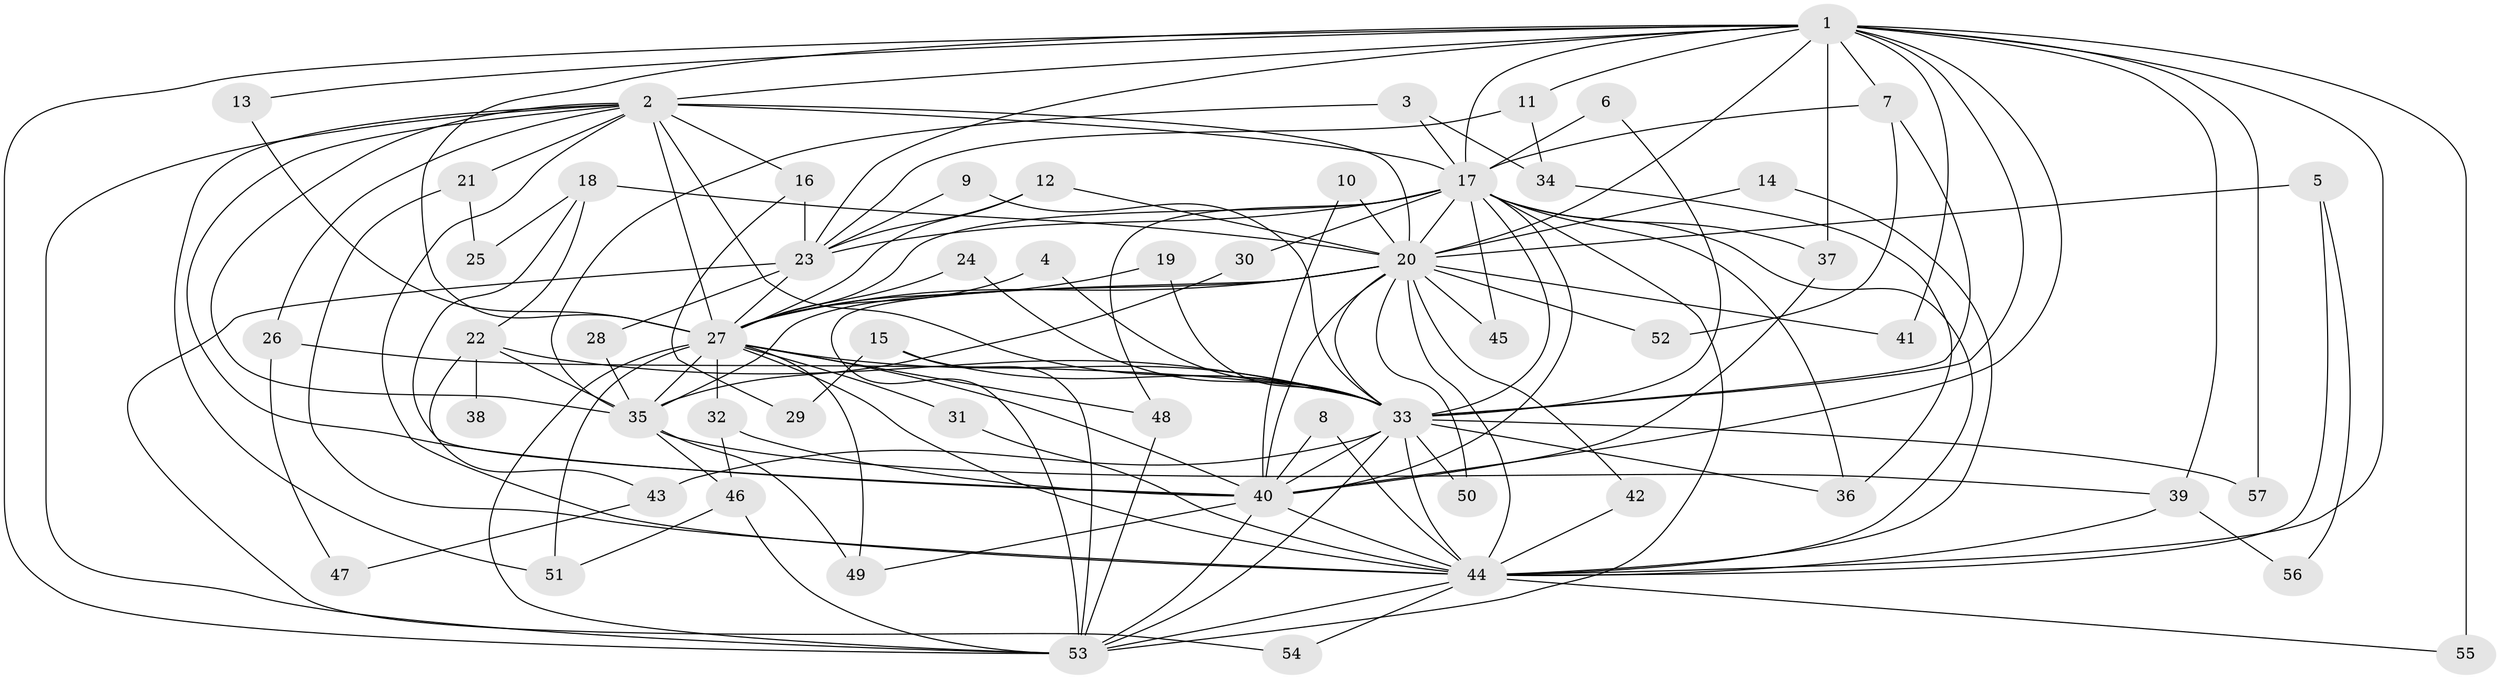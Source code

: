 // original degree distribution, {22: 0.012345679012345678, 17: 0.024691358024691357, 12: 0.012345679012345678, 24: 0.024691358024691357, 16: 0.012345679012345678, 13: 0.012345679012345678, 20: 0.024691358024691357, 4: 0.06172839506172839, 10: 0.012345679012345678, 9: 0.012345679012345678, 3: 0.18518518518518517, 5: 0.012345679012345678, 6: 0.012345679012345678, 2: 0.5802469135802469}
// Generated by graph-tools (version 1.1) at 2025/36/03/04/25 23:36:18]
// undirected, 57 vertices, 143 edges
graph export_dot {
  node [color=gray90,style=filled];
  1;
  2;
  3;
  4;
  5;
  6;
  7;
  8;
  9;
  10;
  11;
  12;
  13;
  14;
  15;
  16;
  17;
  18;
  19;
  20;
  21;
  22;
  23;
  24;
  25;
  26;
  27;
  28;
  29;
  30;
  31;
  32;
  33;
  34;
  35;
  36;
  37;
  38;
  39;
  40;
  41;
  42;
  43;
  44;
  45;
  46;
  47;
  48;
  49;
  50;
  51;
  52;
  53;
  54;
  55;
  56;
  57;
  1 -- 2 [weight=2.0];
  1 -- 7 [weight=1.0];
  1 -- 11 [weight=1.0];
  1 -- 13 [weight=1.0];
  1 -- 17 [weight=2.0];
  1 -- 20 [weight=2.0];
  1 -- 23 [weight=1.0];
  1 -- 27 [weight=2.0];
  1 -- 33 [weight=2.0];
  1 -- 37 [weight=1.0];
  1 -- 39 [weight=1.0];
  1 -- 40 [weight=2.0];
  1 -- 41 [weight=1.0];
  1 -- 44 [weight=3.0];
  1 -- 53 [weight=2.0];
  1 -- 55 [weight=2.0];
  1 -- 57 [weight=1.0];
  2 -- 16 [weight=1.0];
  2 -- 17 [weight=1.0];
  2 -- 20 [weight=2.0];
  2 -- 21 [weight=1.0];
  2 -- 26 [weight=1.0];
  2 -- 27 [weight=2.0];
  2 -- 33 [weight=2.0];
  2 -- 35 [weight=1.0];
  2 -- 40 [weight=1.0];
  2 -- 44 [weight=1.0];
  2 -- 51 [weight=1.0];
  2 -- 53 [weight=1.0];
  3 -- 17 [weight=1.0];
  3 -- 34 [weight=1.0];
  3 -- 35 [weight=1.0];
  4 -- 27 [weight=1.0];
  4 -- 33 [weight=1.0];
  5 -- 20 [weight=1.0];
  5 -- 44 [weight=1.0];
  5 -- 56 [weight=1.0];
  6 -- 17 [weight=1.0];
  6 -- 33 [weight=1.0];
  7 -- 17 [weight=1.0];
  7 -- 33 [weight=1.0];
  7 -- 52 [weight=1.0];
  8 -- 40 [weight=1.0];
  8 -- 44 [weight=1.0];
  9 -- 23 [weight=1.0];
  9 -- 33 [weight=1.0];
  10 -- 20 [weight=1.0];
  10 -- 40 [weight=1.0];
  11 -- 23 [weight=1.0];
  11 -- 34 [weight=1.0];
  12 -- 20 [weight=1.0];
  12 -- 23 [weight=1.0];
  12 -- 27 [weight=1.0];
  13 -- 27 [weight=1.0];
  14 -- 20 [weight=1.0];
  14 -- 44 [weight=1.0];
  15 -- 29 [weight=1.0];
  15 -- 33 [weight=1.0];
  15 -- 53 [weight=1.0];
  16 -- 23 [weight=1.0];
  16 -- 29 [weight=1.0];
  17 -- 20 [weight=1.0];
  17 -- 23 [weight=1.0];
  17 -- 27 [weight=2.0];
  17 -- 30 [weight=1.0];
  17 -- 33 [weight=1.0];
  17 -- 36 [weight=2.0];
  17 -- 37 [weight=1.0];
  17 -- 40 [weight=1.0];
  17 -- 44 [weight=1.0];
  17 -- 45 [weight=1.0];
  17 -- 48 [weight=1.0];
  17 -- 53 [weight=1.0];
  18 -- 20 [weight=2.0];
  18 -- 22 [weight=1.0];
  18 -- 25 [weight=1.0];
  18 -- 40 [weight=1.0];
  19 -- 27 [weight=1.0];
  19 -- 33 [weight=1.0];
  20 -- 27 [weight=1.0];
  20 -- 33 [weight=1.0];
  20 -- 35 [weight=1.0];
  20 -- 40 [weight=1.0];
  20 -- 41 [weight=1.0];
  20 -- 42 [weight=1.0];
  20 -- 44 [weight=1.0];
  20 -- 45 [weight=1.0];
  20 -- 50 [weight=1.0];
  20 -- 52 [weight=1.0];
  20 -- 53 [weight=1.0];
  21 -- 25 [weight=1.0];
  21 -- 44 [weight=1.0];
  22 -- 33 [weight=1.0];
  22 -- 35 [weight=1.0];
  22 -- 38 [weight=1.0];
  22 -- 43 [weight=1.0];
  23 -- 27 [weight=1.0];
  23 -- 28 [weight=1.0];
  23 -- 54 [weight=1.0];
  24 -- 27 [weight=1.0];
  24 -- 33 [weight=1.0];
  26 -- 33 [weight=1.0];
  26 -- 47 [weight=1.0];
  27 -- 31 [weight=1.0];
  27 -- 32 [weight=2.0];
  27 -- 33 [weight=1.0];
  27 -- 35 [weight=1.0];
  27 -- 40 [weight=1.0];
  27 -- 44 [weight=1.0];
  27 -- 48 [weight=1.0];
  27 -- 49 [weight=1.0];
  27 -- 51 [weight=1.0];
  27 -- 53 [weight=1.0];
  28 -- 35 [weight=1.0];
  30 -- 35 [weight=1.0];
  31 -- 44 [weight=1.0];
  32 -- 40 [weight=1.0];
  32 -- 46 [weight=1.0];
  33 -- 36 [weight=1.0];
  33 -- 40 [weight=2.0];
  33 -- 43 [weight=1.0];
  33 -- 44 [weight=1.0];
  33 -- 50 [weight=1.0];
  33 -- 53 [weight=1.0];
  33 -- 57 [weight=1.0];
  34 -- 36 [weight=1.0];
  35 -- 39 [weight=1.0];
  35 -- 46 [weight=1.0];
  35 -- 49 [weight=1.0];
  37 -- 40 [weight=1.0];
  39 -- 44 [weight=1.0];
  39 -- 56 [weight=1.0];
  40 -- 44 [weight=1.0];
  40 -- 49 [weight=1.0];
  40 -- 53 [weight=1.0];
  42 -- 44 [weight=1.0];
  43 -- 47 [weight=1.0];
  44 -- 53 [weight=2.0];
  44 -- 54 [weight=1.0];
  44 -- 55 [weight=1.0];
  46 -- 51 [weight=1.0];
  46 -- 53 [weight=1.0];
  48 -- 53 [weight=1.0];
}

